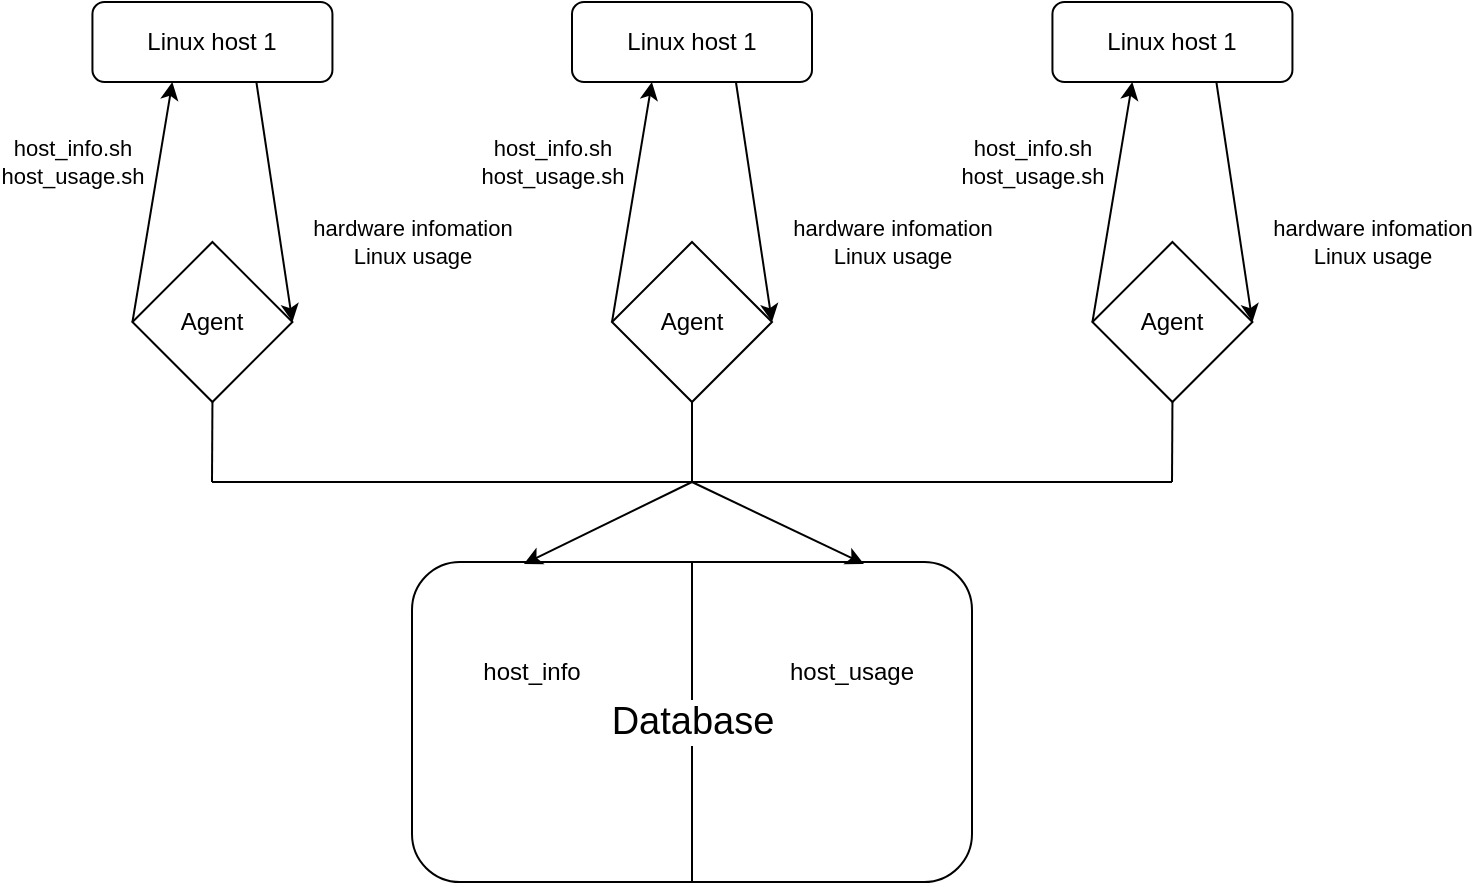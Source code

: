 <mxfile version="18.0.2" type="google"><diagram id="C5RBs43oDa-KdzZeNtuy" name="Page-1"><mxGraphModel grid="1" page="1" gridSize="10" guides="1" tooltips="1" connect="1" arrows="1" fold="1" pageScale="1" pageWidth="827" pageHeight="1169" math="0" shadow="0"><root><mxCell id="WIyWlLk6GJQsqaUBKTNV-0"/><mxCell id="WIyWlLk6GJQsqaUBKTNV-1" parent="WIyWlLk6GJQsqaUBKTNV-0"/><mxCell id="WIyWlLk6GJQsqaUBKTNV-12" value="" style="rounded=1;whiteSpace=wrap;html=1;fontSize=12;glass=0;strokeWidth=1;shadow=0;" vertex="1" parent="WIyWlLk6GJQsqaUBKTNV-1"><mxGeometry x="260" y="360" width="280" height="160" as="geometry"/></mxCell><mxCell id="g3oJogHoUACJTvCXeBt1-14" value="Linux host 1" style="rounded=1;whiteSpace=wrap;html=1;fontSize=12;glass=0;strokeWidth=1;shadow=0;" vertex="1" parent="WIyWlLk6GJQsqaUBKTNV-1"><mxGeometry x="100.22" y="80" width="120" height="40" as="geometry"/></mxCell><mxCell id="g3oJogHoUACJTvCXeBt1-16" value="Agent" style="rhombus;whiteSpace=wrap;html=1;" vertex="1" parent="WIyWlLk6GJQsqaUBKTNV-1"><mxGeometry x="120.22" y="200" width="80" height="80" as="geometry"/></mxCell><mxCell id="g3oJogHoUACJTvCXeBt1-21" value="" style="endArrow=classic;html=1;rounded=0;entryX=1;entryY=0.5;entryDx=0;entryDy=0;exitX=0.683;exitY=1;exitDx=0;exitDy=0;exitPerimeter=0;" edge="1" parent="WIyWlLk6GJQsqaUBKTNV-1" source="g3oJogHoUACJTvCXeBt1-14" target="g3oJogHoUACJTvCXeBt1-16"><mxGeometry width="50" height="50" relative="1" as="geometry"><mxPoint x="20.22" y="225" as="sourcePoint"/><mxPoint x="70.22" y="175" as="targetPoint"/></mxGeometry></mxCell><mxCell id="g3oJogHoUACJTvCXeBt1-24" value="hardware infomation&lt;br&gt;Linux usage" style="edgeLabel;html=1;align=center;verticalAlign=middle;resizable=0;points=[];" connectable="0" vertex="1" parent="g3oJogHoUACJTvCXeBt1-21"><mxGeometry x="0.3" y="1" relative="1" as="geometry"><mxPoint x="65" y="2" as="offset"/></mxGeometry></mxCell><mxCell id="g3oJogHoUACJTvCXeBt1-25" value="" style="endArrow=classic;html=1;rounded=0;exitX=0;exitY=0.5;exitDx=0;exitDy=0;entryX=0.333;entryY=1;entryDx=0;entryDy=0;entryPerimeter=0;" edge="1" parent="WIyWlLk6GJQsqaUBKTNV-1" source="g3oJogHoUACJTvCXeBt1-16" target="g3oJogHoUACJTvCXeBt1-14"><mxGeometry width="50" height="50" relative="1" as="geometry"><mxPoint x="30.22" y="250" as="sourcePoint"/><mxPoint x="80.22" y="200" as="targetPoint"/></mxGeometry></mxCell><mxCell id="g3oJogHoUACJTvCXeBt1-26" value="host_info.sh&lt;br&gt;host_usage.sh" style="edgeLabel;html=1;align=center;verticalAlign=middle;resizable=0;points=[];" connectable="0" vertex="1" parent="g3oJogHoUACJTvCXeBt1-25"><mxGeometry x="0.386" relative="1" as="geometry"><mxPoint x="-44" y="3" as="offset"/></mxGeometry></mxCell><mxCell id="g3oJogHoUACJTvCXeBt1-27" value="Linux host 1" style="rounded=1;whiteSpace=wrap;html=1;fontSize=12;glass=0;strokeWidth=1;shadow=0;" vertex="1" parent="WIyWlLk6GJQsqaUBKTNV-1"><mxGeometry x="340" y="80" width="120" height="40" as="geometry"/></mxCell><mxCell id="g3oJogHoUACJTvCXeBt1-28" value="Agent" style="rhombus;whiteSpace=wrap;html=1;" vertex="1" parent="WIyWlLk6GJQsqaUBKTNV-1"><mxGeometry x="360" y="200" width="80" height="80" as="geometry"/></mxCell><mxCell id="g3oJogHoUACJTvCXeBt1-29" value="" style="endArrow=classic;html=1;rounded=0;entryX=1;entryY=0.5;entryDx=0;entryDy=0;exitX=0.683;exitY=1;exitDx=0;exitDy=0;exitPerimeter=0;" edge="1" parent="WIyWlLk6GJQsqaUBKTNV-1" source="g3oJogHoUACJTvCXeBt1-27" target="g3oJogHoUACJTvCXeBt1-28"><mxGeometry width="50" height="50" relative="1" as="geometry"><mxPoint x="260" y="225" as="sourcePoint"/><mxPoint x="310" y="175" as="targetPoint"/></mxGeometry></mxCell><mxCell id="g3oJogHoUACJTvCXeBt1-30" value="hardware infomation&lt;br&gt;Linux usage" style="edgeLabel;html=1;align=center;verticalAlign=middle;resizable=0;points=[];" connectable="0" vertex="1" parent="g3oJogHoUACJTvCXeBt1-29"><mxGeometry x="0.3" y="1" relative="1" as="geometry"><mxPoint x="65" y="2" as="offset"/></mxGeometry></mxCell><mxCell id="g3oJogHoUACJTvCXeBt1-31" value="" style="endArrow=classic;html=1;rounded=0;exitX=0;exitY=0.5;exitDx=0;exitDy=0;entryX=0.333;entryY=1;entryDx=0;entryDy=0;entryPerimeter=0;" edge="1" parent="WIyWlLk6GJQsqaUBKTNV-1" source="g3oJogHoUACJTvCXeBt1-28" target="g3oJogHoUACJTvCXeBt1-27"><mxGeometry width="50" height="50" relative="1" as="geometry"><mxPoint x="270" y="250" as="sourcePoint"/><mxPoint x="320" y="200" as="targetPoint"/></mxGeometry></mxCell><mxCell id="g3oJogHoUACJTvCXeBt1-32" value="host_info.sh&lt;br&gt;host_usage.sh" style="edgeLabel;html=1;align=center;verticalAlign=middle;resizable=0;points=[];" connectable="0" vertex="1" parent="g3oJogHoUACJTvCXeBt1-31"><mxGeometry x="0.386" relative="1" as="geometry"><mxPoint x="-44" y="3" as="offset"/></mxGeometry></mxCell><mxCell id="g3oJogHoUACJTvCXeBt1-33" value="Linux host 1" style="rounded=1;whiteSpace=wrap;html=1;fontSize=12;glass=0;strokeWidth=1;shadow=0;" vertex="1" parent="WIyWlLk6GJQsqaUBKTNV-1"><mxGeometry x="580.22" y="80" width="120" height="40" as="geometry"/></mxCell><mxCell id="g3oJogHoUACJTvCXeBt1-34" value="Agent" style="rhombus;whiteSpace=wrap;html=1;" vertex="1" parent="WIyWlLk6GJQsqaUBKTNV-1"><mxGeometry x="600.22" y="200" width="80" height="80" as="geometry"/></mxCell><mxCell id="g3oJogHoUACJTvCXeBt1-35" value="" style="endArrow=classic;html=1;rounded=0;entryX=1;entryY=0.5;entryDx=0;entryDy=0;exitX=0.683;exitY=1;exitDx=0;exitDy=0;exitPerimeter=0;" edge="1" parent="WIyWlLk6GJQsqaUBKTNV-1" source="g3oJogHoUACJTvCXeBt1-33" target="g3oJogHoUACJTvCXeBt1-34"><mxGeometry width="50" height="50" relative="1" as="geometry"><mxPoint x="500.22" y="225" as="sourcePoint"/><mxPoint x="550.22" y="175" as="targetPoint"/></mxGeometry></mxCell><mxCell id="g3oJogHoUACJTvCXeBt1-36" value="hardware infomation&lt;br&gt;Linux usage" style="edgeLabel;html=1;align=center;verticalAlign=middle;resizable=0;points=[];" connectable="0" vertex="1" parent="g3oJogHoUACJTvCXeBt1-35"><mxGeometry x="0.3" y="1" relative="1" as="geometry"><mxPoint x="65" y="2" as="offset"/></mxGeometry></mxCell><mxCell id="g3oJogHoUACJTvCXeBt1-37" value="" style="endArrow=classic;html=1;rounded=0;exitX=0;exitY=0.5;exitDx=0;exitDy=0;entryX=0.333;entryY=1;entryDx=0;entryDy=0;entryPerimeter=0;" edge="1" parent="WIyWlLk6GJQsqaUBKTNV-1" source="g3oJogHoUACJTvCXeBt1-34" target="g3oJogHoUACJTvCXeBt1-33"><mxGeometry width="50" height="50" relative="1" as="geometry"><mxPoint x="510.22" y="250" as="sourcePoint"/><mxPoint x="560.22" y="200" as="targetPoint"/></mxGeometry></mxCell><mxCell id="g3oJogHoUACJTvCXeBt1-38" value="host_info.sh&lt;br&gt;host_usage.sh" style="edgeLabel;html=1;align=center;verticalAlign=middle;resizable=0;points=[];" connectable="0" vertex="1" parent="g3oJogHoUACJTvCXeBt1-37"><mxGeometry x="0.386" relative="1" as="geometry"><mxPoint x="-44" y="3" as="offset"/></mxGeometry></mxCell><mxCell id="g3oJogHoUACJTvCXeBt1-40" value="" style="endArrow=none;html=1;rounded=0;" edge="1" parent="WIyWlLk6GJQsqaUBKTNV-1"><mxGeometry width="50" height="50" relative="1" as="geometry"><mxPoint x="160" y="320" as="sourcePoint"/><mxPoint x="400" y="320" as="targetPoint"/></mxGeometry></mxCell><mxCell id="g3oJogHoUACJTvCXeBt1-41" value="" style="endArrow=none;html=1;rounded=0;" edge="1" parent="WIyWlLk6GJQsqaUBKTNV-1"><mxGeometry width="50" height="50" relative="1" as="geometry"><mxPoint x="400" y="320" as="sourcePoint"/><mxPoint x="640" y="320" as="targetPoint"/></mxGeometry></mxCell><mxCell id="g3oJogHoUACJTvCXeBt1-42" value="" style="endArrow=none;html=1;rounded=0;entryX=0.5;entryY=1;entryDx=0;entryDy=0;" edge="1" parent="WIyWlLk6GJQsqaUBKTNV-1" target="g3oJogHoUACJTvCXeBt1-16"><mxGeometry width="50" height="50" relative="1" as="geometry"><mxPoint x="160" y="320" as="sourcePoint"/><mxPoint x="120.22" y="320" as="targetPoint"/></mxGeometry></mxCell><mxCell id="g3oJogHoUACJTvCXeBt1-44" value="" style="endArrow=none;html=1;rounded=0;entryX=0.5;entryY=1;entryDx=0;entryDy=0;" edge="1" parent="WIyWlLk6GJQsqaUBKTNV-1" target="g3oJogHoUACJTvCXeBt1-28"><mxGeometry width="50" height="50" relative="1" as="geometry"><mxPoint x="400" y="320" as="sourcePoint"/><mxPoint x="399.72" y="280" as="targetPoint"/></mxGeometry></mxCell><mxCell id="g3oJogHoUACJTvCXeBt1-45" value="" style="endArrow=none;html=1;rounded=0;exitX=0.5;exitY=1;exitDx=0;exitDy=0;" edge="1" parent="WIyWlLk6GJQsqaUBKTNV-1" source="g3oJogHoUACJTvCXeBt1-34"><mxGeometry width="50" height="50" relative="1" as="geometry"><mxPoint x="180" y="340" as="sourcePoint"/><mxPoint x="640" y="320" as="targetPoint"/></mxGeometry></mxCell><mxCell id="g3oJogHoUACJTvCXeBt1-46" value="" style="endArrow=classic;html=1;rounded=0;entryX=0.807;entryY=0.006;entryDx=0;entryDy=0;entryPerimeter=0;" edge="1" parent="WIyWlLk6GJQsqaUBKTNV-1" target="WIyWlLk6GJQsqaUBKTNV-12"><mxGeometry width="50" height="50" relative="1" as="geometry"><mxPoint x="400" y="320" as="sourcePoint"/><mxPoint x="440" y="130" as="targetPoint"/></mxGeometry></mxCell><mxCell id="g3oJogHoUACJTvCXeBt1-48" value="" style="endArrow=classic;html=1;rounded=0;entryX=0.2;entryY=0.006;entryDx=0;entryDy=0;entryPerimeter=0;" edge="1" parent="WIyWlLk6GJQsqaUBKTNV-1" target="WIyWlLk6GJQsqaUBKTNV-12"><mxGeometry width="50" height="50" relative="1" as="geometry"><mxPoint x="400" y="320" as="sourcePoint"/><mxPoint x="440" y="130" as="targetPoint"/></mxGeometry></mxCell><mxCell id="g3oJogHoUACJTvCXeBt1-49" value="" style="endArrow=none;html=1;rounded=0;exitX=0.5;exitY=1;exitDx=0;exitDy=0;entryX=0.5;entryY=0;entryDx=0;entryDy=0;" edge="1" parent="WIyWlLk6GJQsqaUBKTNV-1" source="WIyWlLk6GJQsqaUBKTNV-12" target="WIyWlLk6GJQsqaUBKTNV-12"><mxGeometry width="50" height="50" relative="1" as="geometry"><mxPoint x="390" y="180" as="sourcePoint"/><mxPoint x="440" y="130" as="targetPoint"/></mxGeometry></mxCell><mxCell id="g3oJogHoUACJTvCXeBt1-50" value="Database" style="edgeLabel;html=1;align=center;verticalAlign=middle;resizable=0;points=[];fontSize=19;" connectable="0" vertex="1" parent="g3oJogHoUACJTvCXeBt1-49"><mxGeometry x="0.388" y="-1" relative="1" as="geometry"><mxPoint x="-1" y="31" as="offset"/></mxGeometry></mxCell><mxCell id="g3oJogHoUACJTvCXeBt1-51" value="host_info" style="text;html=1;strokeColor=none;fillColor=none;align=center;verticalAlign=middle;whiteSpace=wrap;rounded=0;fontSize=12;" vertex="1" parent="WIyWlLk6GJQsqaUBKTNV-1"><mxGeometry x="290" y="400" width="60" height="30" as="geometry"/></mxCell><mxCell id="g3oJogHoUACJTvCXeBt1-52" value="host_usage" style="text;html=1;strokeColor=none;fillColor=none;align=center;verticalAlign=middle;whiteSpace=wrap;rounded=0;fontSize=12;" vertex="1" parent="WIyWlLk6GJQsqaUBKTNV-1"><mxGeometry x="450" y="400" width="60" height="30" as="geometry"/></mxCell></root></mxGraphModel></diagram></mxfile>